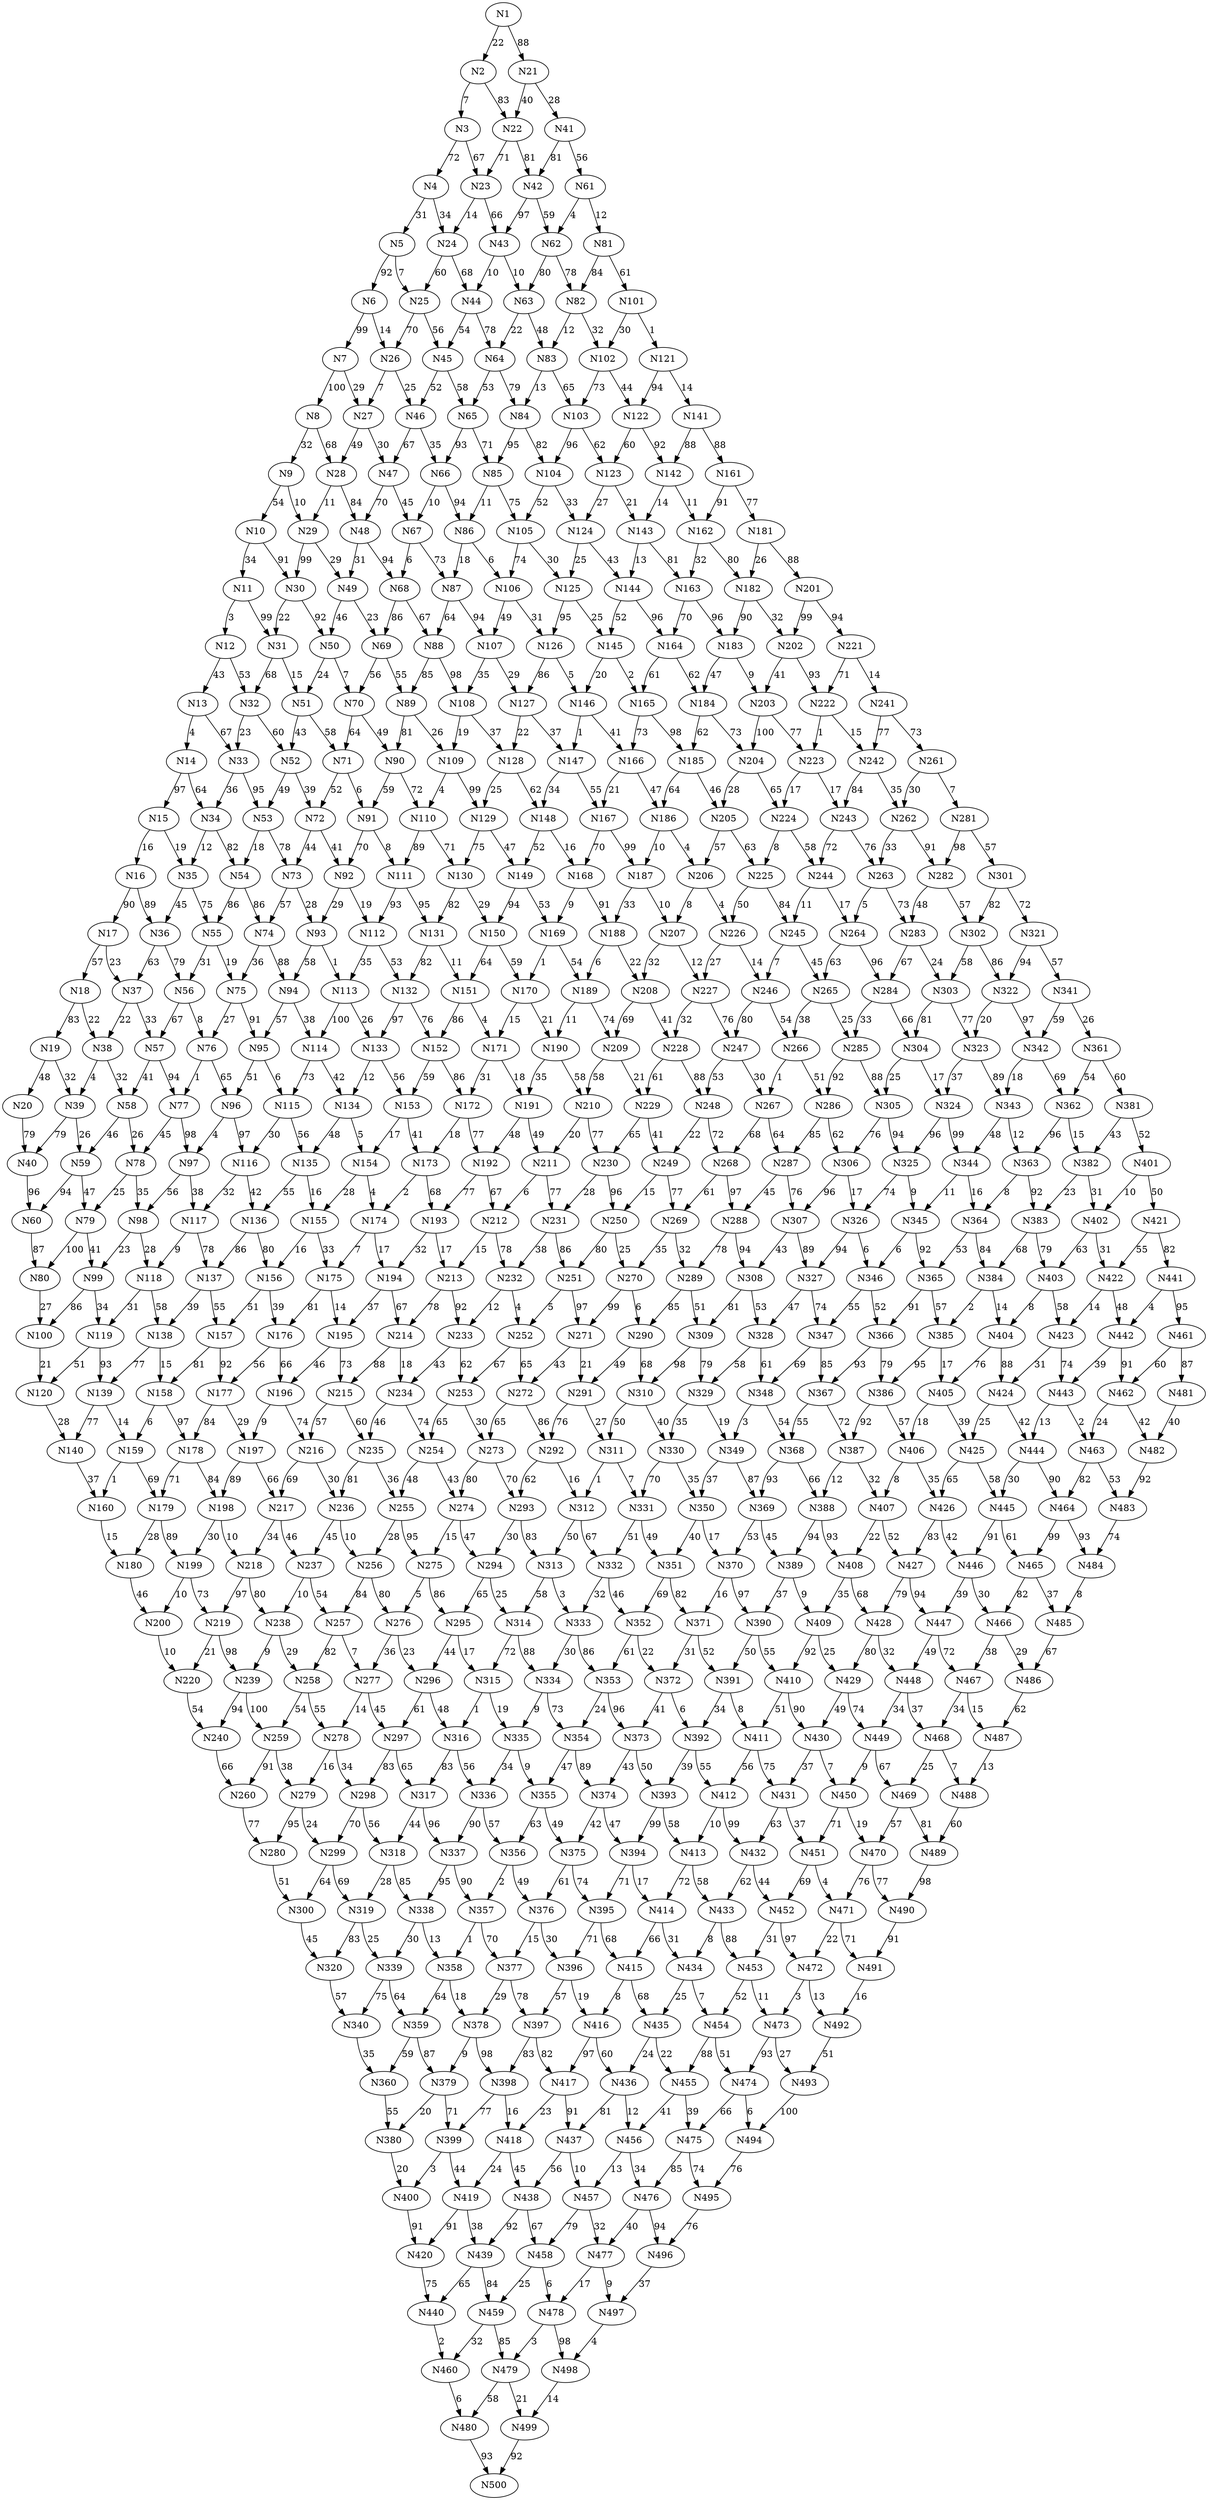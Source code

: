 digraph Grafo {
    1[label="N1"];
    2[label="N2"];
    3[label="N3"];
    4[label="N4"];
    5[label="N5"];
    6[label="N6"];
    7[label="N7"];
    8[label="N8"];
    9[label="N9"];
    10[label="N10"];
    11[label="N11"];
    12[label="N12"];
    13[label="N13"];
    14[label="N14"];
    15[label="N15"];
    16[label="N16"];
    17[label="N17"];
    18[label="N18"];
    19[label="N19"];
    20[label="N20"];
    21[label="N21"];
    22[label="N22"];
    23[label="N23"];
    24[label="N24"];
    25[label="N25"];
    26[label="N26"];
    27[label="N27"];
    28[label="N28"];
    29[label="N29"];
    30[label="N30"];
    31[label="N31"];
    32[label="N32"];
    33[label="N33"];
    34[label="N34"];
    35[label="N35"];
    36[label="N36"];
    37[label="N37"];
    38[label="N38"];
    39[label="N39"];
    40[label="N40"];
    41[label="N41"];
    42[label="N42"];
    43[label="N43"];
    44[label="N44"];
    45[label="N45"];
    46[label="N46"];
    47[label="N47"];
    48[label="N48"];
    49[label="N49"];
    50[label="N50"];
    51[label="N51"];
    52[label="N52"];
    53[label="N53"];
    54[label="N54"];
    55[label="N55"];
    56[label="N56"];
    57[label="N57"];
    58[label="N58"];
    59[label="N59"];
    60[label="N60"];
    61[label="N61"];
    62[label="N62"];
    63[label="N63"];
    64[label="N64"];
    65[label="N65"];
    66[label="N66"];
    67[label="N67"];
    68[label="N68"];
    69[label="N69"];
    70[label="N70"];
    71[label="N71"];
    72[label="N72"];
    73[label="N73"];
    74[label="N74"];
    75[label="N75"];
    76[label="N76"];
    77[label="N77"];
    78[label="N78"];
    79[label="N79"];
    80[label="N80"];
    81[label="N81"];
    82[label="N82"];
    83[label="N83"];
    84[label="N84"];
    85[label="N85"];
    86[label="N86"];
    87[label="N87"];
    88[label="N88"];
    89[label="N89"];
    90[label="N90"];
    91[label="N91"];
    92[label="N92"];
    93[label="N93"];
    94[label="N94"];
    95[label="N95"];
    96[label="N96"];
    97[label="N97"];
    98[label="N98"];
    99[label="N99"];
    100[label="N100"];
    101[label="N101"];
    102[label="N102"];
    103[label="N103"];
    104[label="N104"];
    105[label="N105"];
    106[label="N106"];
    107[label="N107"];
    108[label="N108"];
    109[label="N109"];
    110[label="N110"];
    111[label="N111"];
    112[label="N112"];
    113[label="N113"];
    114[label="N114"];
    115[label="N115"];
    116[label="N116"];
    117[label="N117"];
    118[label="N118"];
    119[label="N119"];
    120[label="N120"];
    121[label="N121"];
    122[label="N122"];
    123[label="N123"];
    124[label="N124"];
    125[label="N125"];
    126[label="N126"];
    127[label="N127"];
    128[label="N128"];
    129[label="N129"];
    130[label="N130"];
    131[label="N131"];
    132[label="N132"];
    133[label="N133"];
    134[label="N134"];
    135[label="N135"];
    136[label="N136"];
    137[label="N137"];
    138[label="N138"];
    139[label="N139"];
    140[label="N140"];
    141[label="N141"];
    142[label="N142"];
    143[label="N143"];
    144[label="N144"];
    145[label="N145"];
    146[label="N146"];
    147[label="N147"];
    148[label="N148"];
    149[label="N149"];
    150[label="N150"];
    151[label="N151"];
    152[label="N152"];
    153[label="N153"];
    154[label="N154"];
    155[label="N155"];
    156[label="N156"];
    157[label="N157"];
    158[label="N158"];
    159[label="N159"];
    160[label="N160"];
    161[label="N161"];
    162[label="N162"];
    163[label="N163"];
    164[label="N164"];
    165[label="N165"];
    166[label="N166"];
    167[label="N167"];
    168[label="N168"];
    169[label="N169"];
    170[label="N170"];
    171[label="N171"];
    172[label="N172"];
    173[label="N173"];
    174[label="N174"];
    175[label="N175"];
    176[label="N176"];
    177[label="N177"];
    178[label="N178"];
    179[label="N179"];
    180[label="N180"];
    181[label="N181"];
    182[label="N182"];
    183[label="N183"];
    184[label="N184"];
    185[label="N185"];
    186[label="N186"];
    187[label="N187"];
    188[label="N188"];
    189[label="N189"];
    190[label="N190"];
    191[label="N191"];
    192[label="N192"];
    193[label="N193"];
    194[label="N194"];
    195[label="N195"];
    196[label="N196"];
    197[label="N197"];
    198[label="N198"];
    199[label="N199"];
    200[label="N200"];
    201[label="N201"];
    202[label="N202"];
    203[label="N203"];
    204[label="N204"];
    205[label="N205"];
    206[label="N206"];
    207[label="N207"];
    208[label="N208"];
    209[label="N209"];
    210[label="N210"];
    211[label="N211"];
    212[label="N212"];
    213[label="N213"];
    214[label="N214"];
    215[label="N215"];
    216[label="N216"];
    217[label="N217"];
    218[label="N218"];
    219[label="N219"];
    220[label="N220"];
    221[label="N221"];
    222[label="N222"];
    223[label="N223"];
    224[label="N224"];
    225[label="N225"];
    226[label="N226"];
    227[label="N227"];
    228[label="N228"];
    229[label="N229"];
    230[label="N230"];
    231[label="N231"];
    232[label="N232"];
    233[label="N233"];
    234[label="N234"];
    235[label="N235"];
    236[label="N236"];
    237[label="N237"];
    238[label="N238"];
    239[label="N239"];
    240[label="N240"];
    241[label="N241"];
    242[label="N242"];
    243[label="N243"];
    244[label="N244"];
    245[label="N245"];
    246[label="N246"];
    247[label="N247"];
    248[label="N248"];
    249[label="N249"];
    250[label="N250"];
    251[label="N251"];
    252[label="N252"];
    253[label="N253"];
    254[label="N254"];
    255[label="N255"];
    256[label="N256"];
    257[label="N257"];
    258[label="N258"];
    259[label="N259"];
    260[label="N260"];
    261[label="N261"];
    262[label="N262"];
    263[label="N263"];
    264[label="N264"];
    265[label="N265"];
    266[label="N266"];
    267[label="N267"];
    268[label="N268"];
    269[label="N269"];
    270[label="N270"];
    271[label="N271"];
    272[label="N272"];
    273[label="N273"];
    274[label="N274"];
    275[label="N275"];
    276[label="N276"];
    277[label="N277"];
    278[label="N278"];
    279[label="N279"];
    280[label="N280"];
    281[label="N281"];
    282[label="N282"];
    283[label="N283"];
    284[label="N284"];
    285[label="N285"];
    286[label="N286"];
    287[label="N287"];
    288[label="N288"];
    289[label="N289"];
    290[label="N290"];
    291[label="N291"];
    292[label="N292"];
    293[label="N293"];
    294[label="N294"];
    295[label="N295"];
    296[label="N296"];
    297[label="N297"];
    298[label="N298"];
    299[label="N299"];
    300[label="N300"];
    301[label="N301"];
    302[label="N302"];
    303[label="N303"];
    304[label="N304"];
    305[label="N305"];
    306[label="N306"];
    307[label="N307"];
    308[label="N308"];
    309[label="N309"];
    310[label="N310"];
    311[label="N311"];
    312[label="N312"];
    313[label="N313"];
    314[label="N314"];
    315[label="N315"];
    316[label="N316"];
    317[label="N317"];
    318[label="N318"];
    319[label="N319"];
    320[label="N320"];
    321[label="N321"];
    322[label="N322"];
    323[label="N323"];
    324[label="N324"];
    325[label="N325"];
    326[label="N326"];
    327[label="N327"];
    328[label="N328"];
    329[label="N329"];
    330[label="N330"];
    331[label="N331"];
    332[label="N332"];
    333[label="N333"];
    334[label="N334"];
    335[label="N335"];
    336[label="N336"];
    337[label="N337"];
    338[label="N338"];
    339[label="N339"];
    340[label="N340"];
    341[label="N341"];
    342[label="N342"];
    343[label="N343"];
    344[label="N344"];
    345[label="N345"];
    346[label="N346"];
    347[label="N347"];
    348[label="N348"];
    349[label="N349"];
    350[label="N350"];
    351[label="N351"];
    352[label="N352"];
    353[label="N353"];
    354[label="N354"];
    355[label="N355"];
    356[label="N356"];
    357[label="N357"];
    358[label="N358"];
    359[label="N359"];
    360[label="N360"];
    361[label="N361"];
    362[label="N362"];
    363[label="N363"];
    364[label="N364"];
    365[label="N365"];
    366[label="N366"];
    367[label="N367"];
    368[label="N368"];
    369[label="N369"];
    370[label="N370"];
    371[label="N371"];
    372[label="N372"];
    373[label="N373"];
    374[label="N374"];
    375[label="N375"];
    376[label="N376"];
    377[label="N377"];
    378[label="N378"];
    379[label="N379"];
    380[label="N380"];
    381[label="N381"];
    382[label="N382"];
    383[label="N383"];
    384[label="N384"];
    385[label="N385"];
    386[label="N386"];
    387[label="N387"];
    388[label="N388"];
    389[label="N389"];
    390[label="N390"];
    391[label="N391"];
    392[label="N392"];
    393[label="N393"];
    394[label="N394"];
    395[label="N395"];
    396[label="N396"];
    397[label="N397"];
    398[label="N398"];
    399[label="N399"];
    400[label="N400"];
    401[label="N401"];
    402[label="N402"];
    403[label="N403"];
    404[label="N404"];
    405[label="N405"];
    406[label="N406"];
    407[label="N407"];
    408[label="N408"];
    409[label="N409"];
    410[label="N410"];
    411[label="N411"];
    412[label="N412"];
    413[label="N413"];
    414[label="N414"];
    415[label="N415"];
    416[label="N416"];
    417[label="N417"];
    418[label="N418"];
    419[label="N419"];
    420[label="N420"];
    421[label="N421"];
    422[label="N422"];
    423[label="N423"];
    424[label="N424"];
    425[label="N425"];
    426[label="N426"];
    427[label="N427"];
    428[label="N428"];
    429[label="N429"];
    430[label="N430"];
    431[label="N431"];
    432[label="N432"];
    433[label="N433"];
    434[label="N434"];
    435[label="N435"];
    436[label="N436"];
    437[label="N437"];
    438[label="N438"];
    439[label="N439"];
    440[label="N440"];
    441[label="N441"];
    442[label="N442"];
    443[label="N443"];
    444[label="N444"];
    445[label="N445"];
    446[label="N446"];
    447[label="N447"];
    448[label="N448"];
    449[label="N449"];
    450[label="N450"];
    451[label="N451"];
    452[label="N452"];
    453[label="N453"];
    454[label="N454"];
    455[label="N455"];
    456[label="N456"];
    457[label="N457"];
    458[label="N458"];
    459[label="N459"];
    460[label="N460"];
    461[label="N461"];
    462[label="N462"];
    463[label="N463"];
    464[label="N464"];
    465[label="N465"];
    466[label="N466"];
    467[label="N467"];
    468[label="N468"];
    469[label="N469"];
    470[label="N470"];
    471[label="N471"];
    472[label="N472"];
    473[label="N473"];
    474[label="N474"];
    475[label="N475"];
    476[label="N476"];
    477[label="N477"];
    478[label="N478"];
    479[label="N479"];
    480[label="N480"];
    481[label="N481"];
    482[label="N482"];
    483[label="N483"];
    484[label="N484"];
    485[label="N485"];
    486[label="N486"];
    487[label="N487"];
    488[label="N488"];
    489[label="N489"];
    490[label="N490"];
    491[label="N491"];
    492[label="N492"];
    493[label="N493"];
    494[label="N494"];
    495[label="N495"];
    496[label="N496"];
    497[label="N497"];
    498[label="N498"];
    499[label="N499"];
    500[label="N500"];
    1 -> 2[label="22"];
    1 -> 21[label="88"];
    2 -> 3[label="7"];
    2 -> 22[label="83"];
    3 -> 4[label="72"];
    3 -> 23[label="67"];
    4 -> 5[label="31"];
    4 -> 24[label="34"];
    5 -> 6[label="92"];
    5 -> 25[label="7"];
    6 -> 7[label="99"];
    6 -> 26[label="14"];
    7 -> 8[label="100"];
    7 -> 27[label="29"];
    8 -> 9[label="32"];
    8 -> 28[label="68"];
    9 -> 10[label="54"];
    9 -> 29[label="10"];
    10 -> 11[label="34"];
    10 -> 30[label="91"];
    11 -> 12[label="3"];
    11 -> 31[label="99"];
    12 -> 13[label="43"];
    12 -> 32[label="53"];
    13 -> 14[label="4"];
    13 -> 33[label="67"];
    14 -> 15[label="97"];
    14 -> 34[label="64"];
    15 -> 16[label="16"];
    15 -> 35[label="19"];
    16 -> 17[label="90"];
    16 -> 36[label="89"];
    17 -> 18[label="57"];
    17 -> 37[label="23"];
    18 -> 19[label="83"];
    18 -> 38[label="22"];
    19 -> 20[label="48"];
    19 -> 39[label="32"];
    20 -> 40[label="79"];
    21 -> 22[label="40"];
    21 -> 41[label="28"];
    22 -> 23[label="71"];
    22 -> 42[label="81"];
    23 -> 24[label="14"];
    23 -> 43[label="66"];
    24 -> 25[label="60"];
    24 -> 44[label="68"];
    25 -> 26[label="70"];
    25 -> 45[label="56"];
    26 -> 27[label="7"];
    26 -> 46[label="25"];
    27 -> 28[label="49"];
    27 -> 47[label="30"];
    28 -> 29[label="11"];
    28 -> 48[label="84"];
    29 -> 30[label="99"];
    29 -> 49[label="29"];
    30 -> 31[label="22"];
    30 -> 50[label="92"];
    31 -> 32[label="68"];
    31 -> 51[label="15"];
    32 -> 33[label="23"];
    32 -> 52[label="60"];
    33 -> 34[label="36"];
    33 -> 53[label="95"];
    34 -> 35[label="12"];
    34 -> 54[label="82"];
    35 -> 36[label="45"];
    35 -> 55[label="75"];
    36 -> 37[label="63"];
    36 -> 56[label="79"];
    37 -> 38[label="22"];
    37 -> 57[label="33"];
    38 -> 39[label="4"];
    38 -> 58[label="32"];
    39 -> 40[label="79"];
    39 -> 59[label="26"];
    40 -> 60[label="96"];
    41 -> 42[label="81"];
    41 -> 61[label="56"];
    42 -> 43[label="97"];
    42 -> 62[label="59"];
    43 -> 44[label="10"];
    43 -> 63[label="10"];
    44 -> 45[label="54"];
    44 -> 64[label="78"];
    45 -> 46[label="52"];
    45 -> 65[label="58"];
    46 -> 47[label="67"];
    46 -> 66[label="35"];
    47 -> 48[label="70"];
    47 -> 67[label="45"];
    48 -> 49[label="31"];
    48 -> 68[label="94"];
    49 -> 50[label="46"];
    49 -> 69[label="23"];
    50 -> 51[label="24"];
    50 -> 70[label="7"];
    51 -> 52[label="43"];
    51 -> 71[label="58"];
    52 -> 53[label="49"];
    52 -> 72[label="39"];
    53 -> 54[label="18"];
    53 -> 73[label="78"];
    54 -> 55[label="86"];
    54 -> 74[label="86"];
    55 -> 56[label="31"];
    55 -> 75[label="19"];
    56 -> 57[label="67"];
    56 -> 76[label="8"];
    57 -> 58[label="41"];
    57 -> 77[label="94"];
    58 -> 59[label="46"];
    58 -> 78[label="26"];
    59 -> 60[label="94"];
    59 -> 79[label="47"];
    60 -> 80[label="87"];
    61 -> 62[label="4"];
    61 -> 81[label="12"];
    62 -> 63[label="80"];
    62 -> 82[label="78"];
    63 -> 64[label="22"];
    63 -> 83[label="48"];
    64 -> 65[label="53"];
    64 -> 84[label="79"];
    65 -> 66[label="93"];
    65 -> 85[label="71"];
    66 -> 67[label="10"];
    66 -> 86[label="94"];
    67 -> 68[label="6"];
    67 -> 87[label="73"];
    68 -> 69[label="86"];
    68 -> 88[label="67"];
    69 -> 70[label="56"];
    69 -> 89[label="55"];
    70 -> 71[label="64"];
    70 -> 90[label="49"];
    71 -> 72[label="52"];
    71 -> 91[label="6"];
    72 -> 73[label="44"];
    72 -> 92[label="41"];
    73 -> 74[label="57"];
    73 -> 93[label="28"];
    74 -> 75[label="36"];
    74 -> 94[label="88"];
    75 -> 76[label="27"];
    75 -> 95[label="91"];
    76 -> 77[label="1"];
    76 -> 96[label="65"];
    77 -> 78[label="45"];
    77 -> 97[label="98"];
    78 -> 79[label="25"];
    78 -> 98[label="35"];
    79 -> 80[label="100"];
    79 -> 99[label="41"];
    80 -> 100[label="27"];
    81 -> 82[label="84"];
    81 -> 101[label="61"];
    82 -> 83[label="12"];
    82 -> 102[label="32"];
    83 -> 84[label="13"];
    83 -> 103[label="65"];
    84 -> 85[label="95"];
    84 -> 104[label="82"];
    85 -> 86[label="11"];
    85 -> 105[label="75"];
    86 -> 87[label="18"];
    86 -> 106[label="6"];
    87 -> 88[label="64"];
    87 -> 107[label="94"];
    88 -> 89[label="85"];
    88 -> 108[label="98"];
    89 -> 90[label="81"];
    89 -> 109[label="26"];
    90 -> 91[label="59"];
    90 -> 110[label="72"];
    91 -> 92[label="70"];
    91 -> 111[label="8"];
    92 -> 93[label="29"];
    92 -> 112[label="19"];
    93 -> 94[label="58"];
    93 -> 113[label="1"];
    94 -> 95[label="57"];
    94 -> 114[label="38"];
    95 -> 96[label="51"];
    95 -> 115[label="6"];
    96 -> 97[label="4"];
    96 -> 116[label="97"];
    97 -> 98[label="56"];
    97 -> 117[label="38"];
    98 -> 99[label="23"];
    98 -> 118[label="28"];
    99 -> 100[label="86"];
    99 -> 119[label="34"];
    100 -> 120[label="21"];
    101 -> 102[label="30"];
    101 -> 121[label="1"];
    102 -> 103[label="73"];
    102 -> 122[label="44"];
    103 -> 104[label="96"];
    103 -> 123[label="62"];
    104 -> 105[label="52"];
    104 -> 124[label="33"];
    105 -> 106[label="74"];
    105 -> 125[label="30"];
    106 -> 107[label="49"];
    106 -> 126[label="31"];
    107 -> 108[label="35"];
    107 -> 127[label="29"];
    108 -> 109[label="19"];
    108 -> 128[label="37"];
    109 -> 110[label="4"];
    109 -> 129[label="99"];
    110 -> 111[label="89"];
    110 -> 130[label="71"];
    111 -> 112[label="93"];
    111 -> 131[label="95"];
    112 -> 113[label="35"];
    112 -> 132[label="53"];
    113 -> 114[label="100"];
    113 -> 133[label="26"];
    114 -> 115[label="73"];
    114 -> 134[label="42"];
    115 -> 116[label="30"];
    115 -> 135[label="56"];
    116 -> 117[label="32"];
    116 -> 136[label="42"];
    117 -> 118[label="9"];
    117 -> 137[label="78"];
    118 -> 119[label="31"];
    118 -> 138[label="58"];
    119 -> 120[label="51"];
    119 -> 139[label="93"];
    120 -> 140[label="28"];
    121 -> 122[label="94"];
    121 -> 141[label="14"];
    122 -> 123[label="60"];
    122 -> 142[label="92"];
    123 -> 124[label="27"];
    123 -> 143[label="21"];
    124 -> 125[label="25"];
    124 -> 144[label="43"];
    125 -> 126[label="95"];
    125 -> 145[label="25"];
    126 -> 127[label="86"];
    126 -> 146[label="5"];
    127 -> 128[label="22"];
    127 -> 147[label="37"];
    128 -> 129[label="25"];
    128 -> 148[label="62"];
    129 -> 130[label="75"];
    129 -> 149[label="47"];
    130 -> 131[label="82"];
    130 -> 150[label="29"];
    131 -> 132[label="82"];
    131 -> 151[label="11"];
    132 -> 133[label="97"];
    132 -> 152[label="76"];
    133 -> 134[label="12"];
    133 -> 153[label="56"];
    134 -> 135[label="48"];
    134 -> 154[label="5"];
    135 -> 136[label="55"];
    135 -> 155[label="16"];
    136 -> 137[label="86"];
    136 -> 156[label="80"];
    137 -> 138[label="39"];
    137 -> 157[label="55"];
    138 -> 139[label="77"];
    138 -> 158[label="15"];
    139 -> 140[label="77"];
    139 -> 159[label="14"];
    140 -> 160[label="37"];
    141 -> 142[label="88"];
    141 -> 161[label="88"];
    142 -> 143[label="14"];
    142 -> 162[label="11"];
    143 -> 144[label="13"];
    143 -> 163[label="81"];
    144 -> 145[label="52"];
    144 -> 164[label="96"];
    145 -> 146[label="20"];
    145 -> 165[label="2"];
    146 -> 147[label="1"];
    146 -> 166[label="41"];
    147 -> 148[label="34"];
    147 -> 167[label="55"];
    148 -> 149[label="52"];
    148 -> 168[label="16"];
    149 -> 150[label="94"];
    149 -> 169[label="53"];
    150 -> 151[label="64"];
    150 -> 170[label="59"];
    151 -> 152[label="86"];
    151 -> 171[label="4"];
    152 -> 153[label="59"];
    152 -> 172[label="86"];
    153 -> 154[label="17"];
    153 -> 173[label="41"];
    154 -> 155[label="28"];
    154 -> 174[label="4"];
    155 -> 156[label="16"];
    155 -> 175[label="33"];
    156 -> 157[label="51"];
    156 -> 176[label="39"];
    157 -> 158[label="81"];
    157 -> 177[label="92"];
    158 -> 159[label="6"];
    158 -> 178[label="97"];
    159 -> 160[label="1"];
    159 -> 179[label="69"];
    160 -> 180[label="15"];
    161 -> 162[label="91"];
    161 -> 181[label="77"];
    162 -> 163[label="32"];
    162 -> 182[label="80"];
    163 -> 164[label="70"];
    163 -> 183[label="96"];
    164 -> 165[label="61"];
    164 -> 184[label="62"];
    165 -> 166[label="73"];
    165 -> 185[label="98"];
    166 -> 167[label="21"];
    166 -> 186[label="47"];
    167 -> 168[label="70"];
    167 -> 187[label="99"];
    168 -> 169[label="9"];
    168 -> 188[label="91"];
    169 -> 170[label="1"];
    169 -> 189[label="54"];
    170 -> 171[label="15"];
    170 -> 190[label="21"];
    171 -> 172[label="31"];
    171 -> 191[label="18"];
    172 -> 173[label="18"];
    172 -> 192[label="77"];
    173 -> 174[label="2"];
    173 -> 193[label="68"];
    174 -> 175[label="7"];
    174 -> 194[label="17"];
    175 -> 176[label="81"];
    175 -> 195[label="14"];
    176 -> 177[label="56"];
    176 -> 196[label="66"];
    177 -> 178[label="84"];
    177 -> 197[label="29"];
    178 -> 179[label="71"];
    178 -> 198[label="84"];
    179 -> 180[label="28"];
    179 -> 199[label="89"];
    180 -> 200[label="46"];
    181 -> 182[label="26"];
    181 -> 201[label="88"];
    182 -> 183[label="90"];
    182 -> 202[label="32"];
    183 -> 184[label="47"];
    183 -> 203[label="9"];
    184 -> 185[label="62"];
    184 -> 204[label="73"];
    185 -> 186[label="64"];
    185 -> 205[label="46"];
    186 -> 187[label="10"];
    186 -> 206[label="4"];
    187 -> 188[label="33"];
    187 -> 207[label="10"];
    188 -> 189[label="6"];
    188 -> 208[label="22"];
    189 -> 190[label="11"];
    189 -> 209[label="74"];
    190 -> 191[label="35"];
    190 -> 210[label="58"];
    191 -> 192[label="48"];
    191 -> 211[label="49"];
    192 -> 193[label="77"];
    192 -> 212[label="67"];
    193 -> 194[label="32"];
    193 -> 213[label="17"];
    194 -> 195[label="37"];
    194 -> 214[label="67"];
    195 -> 196[label="46"];
    195 -> 215[label="73"];
    196 -> 197[label="9"];
    196 -> 216[label="74"];
    197 -> 198[label="89"];
    197 -> 217[label="66"];
    198 -> 199[label="30"];
    198 -> 218[label="10"];
    199 -> 200[label="10"];
    199 -> 219[label="73"];
    200 -> 220[label="10"];
    201 -> 202[label="99"];
    201 -> 221[label="94"];
    202 -> 203[label="41"];
    202 -> 222[label="93"];
    203 -> 204[label="100"];
    203 -> 223[label="77"];
    204 -> 205[label="28"];
    204 -> 224[label="65"];
    205 -> 206[label="57"];
    205 -> 225[label="63"];
    206 -> 207[label="8"];
    206 -> 226[label="4"];
    207 -> 208[label="32"];
    207 -> 227[label="12"];
    208 -> 209[label="69"];
    208 -> 228[label="41"];
    209 -> 210[label="58"];
    209 -> 229[label="21"];
    210 -> 211[label="20"];
    210 -> 230[label="77"];
    211 -> 212[label="6"];
    211 -> 231[label="77"];
    212 -> 213[label="15"];
    212 -> 232[label="78"];
    213 -> 214[label="78"];
    213 -> 233[label="92"];
    214 -> 215[label="88"];
    214 -> 234[label="18"];
    215 -> 216[label="57"];
    215 -> 235[label="60"];
    216 -> 217[label="69"];
    216 -> 236[label="30"];
    217 -> 218[label="34"];
    217 -> 237[label="46"];
    218 -> 219[label="97"];
    218 -> 238[label="80"];
    219 -> 220[label="21"];
    219 -> 239[label="98"];
    220 -> 240[label="54"];
    221 -> 222[label="71"];
    221 -> 241[label="14"];
    222 -> 223[label="1"];
    222 -> 242[label="15"];
    223 -> 224[label="17"];
    223 -> 243[label="17"];
    224 -> 225[label="8"];
    224 -> 244[label="58"];
    225 -> 226[label="50"];
    225 -> 245[label="84"];
    226 -> 227[label="27"];
    226 -> 246[label="14"];
    227 -> 228[label="32"];
    227 -> 247[label="76"];
    228 -> 229[label="61"];
    228 -> 248[label="88"];
    229 -> 230[label="65"];
    229 -> 249[label="41"];
    230 -> 231[label="28"];
    230 -> 250[label="96"];
    231 -> 232[label="38"];
    231 -> 251[label="86"];
    232 -> 233[label="12"];
    232 -> 252[label="4"];
    233 -> 234[label="43"];
    233 -> 253[label="62"];
    234 -> 235[label="46"];
    234 -> 254[label="74"];
    235 -> 236[label="81"];
    235 -> 255[label="36"];
    236 -> 237[label="45"];
    236 -> 256[label="10"];
    237 -> 238[label="10"];
    237 -> 257[label="54"];
    238 -> 239[label="9"];
    238 -> 258[label="29"];
    239 -> 240[label="94"];
    239 -> 259[label="100"];
    240 -> 260[label="66"];
    241 -> 242[label="77"];
    241 -> 261[label="73"];
    242 -> 243[label="84"];
    242 -> 262[label="35"];
    243 -> 244[label="72"];
    243 -> 263[label="76"];
    244 -> 245[label="11"];
    244 -> 264[label="17"];
    245 -> 246[label="7"];
    245 -> 265[label="45"];
    246 -> 247[label="80"];
    246 -> 266[label="54"];
    247 -> 248[label="53"];
    247 -> 267[label="30"];
    248 -> 249[label="22"];
    248 -> 268[label="72"];
    249 -> 250[label="15"];
    249 -> 269[label="77"];
    250 -> 251[label="80"];
    250 -> 270[label="25"];
    251 -> 252[label="5"];
    251 -> 271[label="97"];
    252 -> 253[label="67"];
    252 -> 272[label="65"];
    253 -> 254[label="65"];
    253 -> 273[label="30"];
    254 -> 255[label="48"];
    254 -> 274[label="43"];
    255 -> 256[label="28"];
    255 -> 275[label="95"];
    256 -> 257[label="84"];
    256 -> 276[label="80"];
    257 -> 258[label="82"];
    257 -> 277[label="7"];
    258 -> 259[label="54"];
    258 -> 278[label="55"];
    259 -> 260[label="91"];
    259 -> 279[label="38"];
    260 -> 280[label="77"];
    261 -> 262[label="30"];
    261 -> 281[label="7"];
    262 -> 263[label="33"];
    262 -> 282[label="91"];
    263 -> 264[label="5"];
    263 -> 283[label="73"];
    264 -> 265[label="63"];
    264 -> 284[label="96"];
    265 -> 266[label="38"];
    265 -> 285[label="25"];
    266 -> 267[label="1"];
    266 -> 286[label="51"];
    267 -> 268[label="68"];
    267 -> 287[label="64"];
    268 -> 269[label="61"];
    268 -> 288[label="97"];
    269 -> 270[label="35"];
    269 -> 289[label="32"];
    270 -> 271[label="99"];
    270 -> 290[label="6"];
    271 -> 272[label="43"];
    271 -> 291[label="21"];
    272 -> 273[label="65"];
    272 -> 292[label="86"];
    273 -> 274[label="80"];
    273 -> 293[label="70"];
    274 -> 275[label="15"];
    274 -> 294[label="47"];
    275 -> 276[label="5"];
    275 -> 295[label="86"];
    276 -> 277[label="36"];
    276 -> 296[label="23"];
    277 -> 278[label="14"];
    277 -> 297[label="45"];
    278 -> 279[label="16"];
    278 -> 298[label="34"];
    279 -> 280[label="95"];
    279 -> 299[label="24"];
    280 -> 300[label="51"];
    281 -> 282[label="98"];
    281 -> 301[label="57"];
    282 -> 283[label="48"];
    282 -> 302[label="57"];
    283 -> 284[label="67"];
    283 -> 303[label="24"];
    284 -> 285[label="33"];
    284 -> 304[label="66"];
    285 -> 286[label="92"];
    285 -> 305[label="88"];
    286 -> 287[label="85"];
    286 -> 306[label="62"];
    287 -> 288[label="45"];
    287 -> 307[label="76"];
    288 -> 289[label="78"];
    288 -> 308[label="94"];
    289 -> 290[label="85"];
    289 -> 309[label="51"];
    290 -> 291[label="49"];
    290 -> 310[label="68"];
    291 -> 292[label="76"];
    291 -> 311[label="27"];
    292 -> 293[label="62"];
    292 -> 312[label="16"];
    293 -> 294[label="30"];
    293 -> 313[label="83"];
    294 -> 295[label="65"];
    294 -> 314[label="25"];
    295 -> 296[label="44"];
    295 -> 315[label="17"];
    296 -> 297[label="61"];
    296 -> 316[label="48"];
    297 -> 298[label="83"];
    297 -> 317[label="65"];
    298 -> 299[label="70"];
    298 -> 318[label="56"];
    299 -> 300[label="64"];
    299 -> 319[label="69"];
    300 -> 320[label="45"];
    301 -> 302[label="82"];
    301 -> 321[label="72"];
    302 -> 303[label="58"];
    302 -> 322[label="86"];
    303 -> 304[label="81"];
    303 -> 323[label="77"];
    304 -> 305[label="25"];
    304 -> 324[label="17"];
    305 -> 306[label="76"];
    305 -> 325[label="94"];
    306 -> 307[label="96"];
    306 -> 326[label="17"];
    307 -> 308[label="43"];
    307 -> 327[label="89"];
    308 -> 309[label="81"];
    308 -> 328[label="53"];
    309 -> 310[label="98"];
    309 -> 329[label="79"];
    310 -> 311[label="50"];
    310 -> 330[label="40"];
    311 -> 312[label="1"];
    311 -> 331[label="7"];
    312 -> 313[label="50"];
    312 -> 332[label="67"];
    313 -> 314[label="58"];
    313 -> 333[label="3"];
    314 -> 315[label="72"];
    314 -> 334[label="88"];
    315 -> 316[label="1"];
    315 -> 335[label="19"];
    316 -> 317[label="83"];
    316 -> 336[label="56"];
    317 -> 318[label="44"];
    317 -> 337[label="96"];
    318 -> 319[label="28"];
    318 -> 338[label="85"];
    319 -> 320[label="83"];
    319 -> 339[label="25"];
    320 -> 340[label="57"];
    321 -> 322[label="94"];
    321 -> 341[label="57"];
    322 -> 323[label="20"];
    322 -> 342[label="97"];
    323 -> 324[label="37"];
    323 -> 343[label="89"];
    324 -> 325[label="96"];
    324 -> 344[label="99"];
    325 -> 326[label="74"];
    325 -> 345[label="9"];
    326 -> 327[label="94"];
    326 -> 346[label="6"];
    327 -> 328[label="47"];
    327 -> 347[label="74"];
    328 -> 329[label="58"];
    328 -> 348[label="61"];
    329 -> 330[label="35"];
    329 -> 349[label="19"];
    330 -> 331[label="70"];
    330 -> 350[label="35"];
    331 -> 332[label="51"];
    331 -> 351[label="49"];
    332 -> 333[label="32"];
    332 -> 352[label="46"];
    333 -> 334[label="30"];
    333 -> 353[label="86"];
    334 -> 335[label="9"];
    334 -> 354[label="73"];
    335 -> 336[label="34"];
    335 -> 355[label="9"];
    336 -> 337[label="90"];
    336 -> 356[label="57"];
    337 -> 338[label="95"];
    337 -> 357[label="90"];
    338 -> 339[label="30"];
    338 -> 358[label="13"];
    339 -> 340[label="75"];
    339 -> 359[label="64"];
    340 -> 360[label="35"];
    341 -> 342[label="59"];
    341 -> 361[label="26"];
    342 -> 343[label="18"];
    342 -> 362[label="69"];
    343 -> 344[label="48"];
    343 -> 363[label="12"];
    344 -> 345[label="11"];
    344 -> 364[label="16"];
    345 -> 346[label="6"];
    345 -> 365[label="92"];
    346 -> 347[label="55"];
    346 -> 366[label="52"];
    347 -> 348[label="69"];
    347 -> 367[label="85"];
    348 -> 349[label="3"];
    348 -> 368[label="54"];
    349 -> 350[label="37"];
    349 -> 369[label="87"];
    350 -> 351[label="40"];
    350 -> 370[label="17"];
    351 -> 352[label="69"];
    351 -> 371[label="82"];
    352 -> 353[label="61"];
    352 -> 372[label="22"];
    353 -> 354[label="24"];
    353 -> 373[label="96"];
    354 -> 355[label="47"];
    354 -> 374[label="89"];
    355 -> 356[label="63"];
    355 -> 375[label="49"];
    356 -> 357[label="2"];
    356 -> 376[label="49"];
    357 -> 358[label="1"];
    357 -> 377[label="70"];
    358 -> 359[label="64"];
    358 -> 378[label="18"];
    359 -> 360[label="59"];
    359 -> 379[label="87"];
    360 -> 380[label="55"];
    361 -> 362[label="54"];
    361 -> 381[label="60"];
    362 -> 363[label="96"];
    362 -> 382[label="15"];
    363 -> 364[label="8"];
    363 -> 383[label="92"];
    364 -> 365[label="53"];
    364 -> 384[label="84"];
    365 -> 366[label="91"];
    365 -> 385[label="57"];
    366 -> 367[label="93"];
    366 -> 386[label="79"];
    367 -> 368[label="55"];
    367 -> 387[label="72"];
    368 -> 369[label="93"];
    368 -> 388[label="66"];
    369 -> 370[label="53"];
    369 -> 389[label="45"];
    370 -> 371[label="16"];
    370 -> 390[label="97"];
    371 -> 372[label="31"];
    371 -> 391[label="52"];
    372 -> 373[label="41"];
    372 -> 392[label="6"];
    373 -> 374[label="43"];
    373 -> 393[label="50"];
    374 -> 375[label="42"];
    374 -> 394[label="47"];
    375 -> 376[label="61"];
    375 -> 395[label="74"];
    376 -> 377[label="15"];
    376 -> 396[label="30"];
    377 -> 378[label="29"];
    377 -> 397[label="78"];
    378 -> 379[label="9"];
    378 -> 398[label="98"];
    379 -> 380[label="20"];
    379 -> 399[label="71"];
    380 -> 400[label="20"];
    381 -> 382[label="43"];
    381 -> 401[label="52"];
    382 -> 383[label="23"];
    382 -> 402[label="31"];
    383 -> 384[label="68"];
    383 -> 403[label="79"];
    384 -> 385[label="2"];
    384 -> 404[label="14"];
    385 -> 386[label="95"];
    385 -> 405[label="17"];
    386 -> 387[label="92"];
    386 -> 406[label="57"];
    387 -> 388[label="12"];
    387 -> 407[label="32"];
    388 -> 389[label="94"];
    388 -> 408[label="93"];
    389 -> 390[label="37"];
    389 -> 409[label="9"];
    390 -> 391[label="50"];
    390 -> 410[label="55"];
    391 -> 392[label="34"];
    391 -> 411[label="8"];
    392 -> 393[label="39"];
    392 -> 412[label="55"];
    393 -> 394[label="99"];
    393 -> 413[label="58"];
    394 -> 395[label="71"];
    394 -> 414[label="17"];
    395 -> 396[label="71"];
    395 -> 415[label="68"];
    396 -> 397[label="57"];
    396 -> 416[label="19"];
    397 -> 398[label="83"];
    397 -> 417[label="82"];
    398 -> 399[label="77"];
    398 -> 418[label="16"];
    399 -> 400[label="3"];
    399 -> 419[label="44"];
    400 -> 420[label="91"];
    401 -> 402[label="10"];
    401 -> 421[label="50"];
    402 -> 403[label="63"];
    402 -> 422[label="31"];
    403 -> 404[label="8"];
    403 -> 423[label="58"];
    404 -> 405[label="76"];
    404 -> 424[label="88"];
    405 -> 406[label="18"];
    405 -> 425[label="39"];
    406 -> 407[label="8"];
    406 -> 426[label="35"];
    407 -> 408[label="22"];
    407 -> 427[label="52"];
    408 -> 409[label="35"];
    408 -> 428[label="68"];
    409 -> 410[label="92"];
    409 -> 429[label="25"];
    410 -> 411[label="51"];
    410 -> 430[label="90"];
    411 -> 412[label="56"];
    411 -> 431[label="75"];
    412 -> 413[label="10"];
    412 -> 432[label="99"];
    413 -> 414[label="72"];
    413 -> 433[label="58"];
    414 -> 415[label="66"];
    414 -> 434[label="31"];
    415 -> 416[label="8"];
    415 -> 435[label="68"];
    416 -> 417[label="97"];
    416 -> 436[label="60"];
    417 -> 418[label="23"];
    417 -> 437[label="91"];
    418 -> 419[label="24"];
    418 -> 438[label="45"];
    419 -> 420[label="91"];
    419 -> 439[label="38"];
    420 -> 440[label="75"];
    421 -> 422[label="55"];
    421 -> 441[label="82"];
    422 -> 423[label="14"];
    422 -> 442[label="48"];
    423 -> 424[label="31"];
    423 -> 443[label="74"];
    424 -> 425[label="25"];
    424 -> 444[label="42"];
    425 -> 426[label="65"];
    425 -> 445[label="58"];
    426 -> 427[label="83"];
    426 -> 446[label="42"];
    427 -> 428[label="79"];
    427 -> 447[label="94"];
    428 -> 429[label="80"];
    428 -> 448[label="32"];
    429 -> 430[label="49"];
    429 -> 449[label="74"];
    430 -> 431[label="37"];
    430 -> 450[label="7"];
    431 -> 432[label="63"];
    431 -> 451[label="37"];
    432 -> 433[label="62"];
    432 -> 452[label="44"];
    433 -> 434[label="8"];
    433 -> 453[label="88"];
    434 -> 435[label="25"];
    434 -> 454[label="7"];
    435 -> 436[label="24"];
    435 -> 455[label="22"];
    436 -> 437[label="81"];
    436 -> 456[label="12"];
    437 -> 438[label="56"];
    437 -> 457[label="10"];
    438 -> 439[label="92"];
    438 -> 458[label="67"];
    439 -> 440[label="65"];
    439 -> 459[label="84"];
    440 -> 460[label="2"];
    441 -> 442[label="4"];
    441 -> 461[label="95"];
    442 -> 443[label="39"];
    442 -> 462[label="91"];
    443 -> 444[label="13"];
    443 -> 463[label="2"];
    444 -> 445[label="30"];
    444 -> 464[label="90"];
    445 -> 446[label="91"];
    445 -> 465[label="61"];
    446 -> 447[label="39"];
    446 -> 466[label="30"];
    447 -> 448[label="49"];
    447 -> 467[label="72"];
    448 -> 449[label="34"];
    448 -> 468[label="37"];
    449 -> 450[label="9"];
    449 -> 469[label="67"];
    450 -> 451[label="71"];
    450 -> 470[label="19"];
    451 -> 452[label="69"];
    451 -> 471[label="4"];
    452 -> 453[label="31"];
    452 -> 472[label="97"];
    453 -> 454[label="52"];
    453 -> 473[label="11"];
    454 -> 455[label="88"];
    454 -> 474[label="51"];
    455 -> 456[label="41"];
    455 -> 475[label="39"];
    456 -> 457[label="13"];
    456 -> 476[label="34"];
    457 -> 458[label="79"];
    457 -> 477[label="32"];
    458 -> 459[label="25"];
    458 -> 478[label="6"];
    459 -> 460[label="32"];
    459 -> 479[label="85"];
    460 -> 480[label="6"];
    461 -> 462[label="60"];
    461 -> 481[label="87"];
    462 -> 463[label="24"];
    462 -> 482[label="42"];
    463 -> 464[label="82"];
    463 -> 483[label="53"];
    464 -> 465[label="99"];
    464 -> 484[label="93"];
    465 -> 466[label="82"];
    465 -> 485[label="37"];
    466 -> 467[label="38"];
    466 -> 486[label="29"];
    467 -> 468[label="34"];
    467 -> 487[label="15"];
    468 -> 469[label="25"];
    468 -> 488[label="7"];
    469 -> 470[label="57"];
    469 -> 489[label="81"];
    470 -> 471[label="76"];
    470 -> 490[label="77"];
    471 -> 472[label="22"];
    471 -> 491[label="71"];
    472 -> 473[label="3"];
    472 -> 492[label="13"];
    473 -> 474[label="93"];
    473 -> 493[label="27"];
    474 -> 475[label="66"];
    474 -> 494[label="6"];
    475 -> 476[label="85"];
    475 -> 495[label="74"];
    476 -> 477[label="40"];
    476 -> 496[label="94"];
    477 -> 478[label="17"];
    477 -> 497[label="9"];
    478 -> 479[label="3"];
    478 -> 498[label="98"];
    479 -> 480[label="58"];
    479 -> 499[label="21"];
    480 -> 500[label="93"];
    481 -> 482[label="40"];
    482 -> 483[label="92"];
    483 -> 484[label="74"];
    484 -> 485[label="8"];
    485 -> 486[label="67"];
    486 -> 487[label="62"];
    487 -> 488[label="13"];
    488 -> 489[label="60"];
    489 -> 490[label="98"];
    490 -> 491[label="91"];
    491 -> 492[label="16"];
    492 -> 493[label="51"];
    493 -> 494[label="100"];
    494 -> 495[label="76"];
    495 -> 496[label="76"];
    496 -> 497[label="37"];
    497 -> 498[label="4"];
    498 -> 499[label="14"];
    499 -> 500[label="92"];
}
